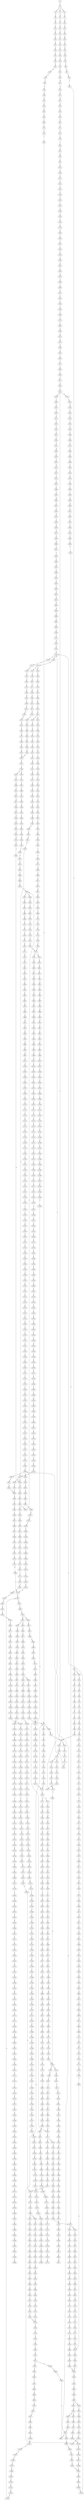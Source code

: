 strict digraph  {
	S0 -> S1 [ label = C ];
	S1 -> S2 [ label = T ];
	S1 -> S3 [ label = C ];
	S1 -> S4 [ label = G ];
	S2 -> S5 [ label = C ];
	S3 -> S6 [ label = T ];
	S4 -> S7 [ label = T ];
	S5 -> S8 [ label = G ];
	S6 -> S9 [ label = G ];
	S7 -> S10 [ label = G ];
	S8 -> S11 [ label = G ];
	S9 -> S12 [ label = C ];
	S10 -> S13 [ label = C ];
	S11 -> S14 [ label = T ];
	S12 -> S15 [ label = G ];
	S13 -> S16 [ label = C ];
	S14 -> S17 [ label = C ];
	S15 -> S18 [ label = G ];
	S16 -> S19 [ label = A ];
	S17 -> S20 [ label = T ];
	S18 -> S21 [ label = C ];
	S19 -> S22 [ label = C ];
	S20 -> S23 [ label = C ];
	S21 -> S24 [ label = C ];
	S22 -> S25 [ label = G ];
	S23 -> S26 [ label = G ];
	S24 -> S27 [ label = T ];
	S25 -> S28 [ label = A ];
	S26 -> S29 [ label = G ];
	S27 -> S30 [ label = G ];
	S28 -> S31 [ label = G ];
	S29 -> S32 [ label = T ];
	S30 -> S33 [ label = T ];
	S31 -> S34 [ label = T ];
	S32 -> S35 [ label = T ];
	S33 -> S36 [ label = G ];
	S34 -> S37 [ label = G ];
	S35 -> S38 [ label = C ];
	S36 -> S39 [ label = C ];
	S37 -> S40 [ label = T ];
	S38 -> S41 [ label = A ];
	S39 -> S42 [ label = T ];
	S40 -> S43 [ label = C ];
	S41 -> S44 [ label = A ];
	S42 -> S45 [ label = A ];
	S43 -> S46 [ label = T ];
	S44 -> S47 [ label = G ];
	S45 -> S48 [ label = C ];
	S46 -> S49 [ label = T ];
	S46 -> S50 [ label = C ];
	S47 -> S51 [ label = A ];
	S48 -> S52 [ label = C ];
	S49 -> S53 [ label = C ];
	S50 -> S54 [ label = C ];
	S51 -> S55 [ label = C ];
	S52 -> S56 [ label = T ];
	S53 -> S57 [ label = G ];
	S54 -> S58 [ label = G ];
	S55 -> S59 [ label = C ];
	S56 -> S60 [ label = G ];
	S57 -> S61 [ label = G ];
	S58 -> S62 [ label = T ];
	S59 -> S63 [ label = T ];
	S60 -> S64 [ label = T ];
	S61 -> S65 [ label = T ];
	S62 -> S66 [ label = T ];
	S63 -> S67 [ label = T ];
	S64 -> S68 [ label = C ];
	S65 -> S69 [ label = C ];
	S66 -> S70 [ label = C ];
	S67 -> S71 [ label = T ];
	S68 -> S72 [ label = C ];
	S69 -> S73 [ label = C ];
	S70 -> S74 [ label = C ];
	S71 -> S75 [ label = T ];
	S72 -> S76 [ label = T ];
	S73 -> S77 [ label = T ];
	S74 -> S78 [ label = T ];
	S75 -> S79 [ label = T ];
	S76 -> S80 [ label = T ];
	S77 -> S81 [ label = T ];
	S78 -> S82 [ label = T ];
	S79 -> S83 [ label = G ];
	S80 -> S84 [ label = G ];
	S81 -> S85 [ label = G ];
	S82 -> S86 [ label = A ];
	S83 -> S87 [ label = A ];
	S84 -> S88 [ label = A ];
	S84 -> S89 [ label = T ];
	S85 -> S90 [ label = A ];
	S86 -> S91 [ label = A ];
	S87 -> S92 [ label = A ];
	S88 -> S93 [ label = A ];
	S89 -> S94 [ label = A ];
	S90 -> S95 [ label = A ];
	S91 -> S96 [ label = A ];
	S92 -> S97 [ label = C ];
	S93 -> S98 [ label = C ];
	S94 -> S99 [ label = G ];
	S95 -> S98 [ label = C ];
	S96 -> S100 [ label = C ];
	S97 -> S101 [ label = A ];
	S98 -> S102 [ label = T ];
	S98 -> S103 [ label = A ];
	S99 -> S104 [ label = G ];
	S100 -> S105 [ label = A ];
	S101 -> S106 [ label = G ];
	S102 -> S107 [ label = T ];
	S103 -> S108 [ label = G ];
	S104 -> S109 [ label = A ];
	S105 -> S110 [ label = G ];
	S106 -> S111 [ label = T ];
	S107 -> S112 [ label = C ];
	S108 -> S113 [ label = G ];
	S109 -> S114 [ label = G ];
	S110 -> S115 [ label = G ];
	S111 -> S116 [ label = T ];
	S112 -> S117 [ label = A ];
	S113 -> S118 [ label = G ];
	S113 -> S119 [ label = T ];
	S114 -> S120 [ label = A ];
	S115 -> S121 [ label = T ];
	S116 -> S122 [ label = G ];
	S117 -> S123 [ label = A ];
	S118 -> S124 [ label = T ];
	S119 -> S125 [ label = C ];
	S120 -> S126 [ label = G ];
	S121 -> S127 [ label = C ];
	S122 -> S128 [ label = A ];
	S123 -> S129 [ label = C ];
	S124 -> S130 [ label = C ];
	S125 -> S131 [ label = C ];
	S126 -> S132 [ label = G ];
	S127 -> S133 [ label = T ];
	S128 -> S134 [ label = C ];
	S129 -> S135 [ label = C ];
	S129 -> S136 [ label = T ];
	S130 -> S137 [ label = C ];
	S131 -> S138 [ label = C ];
	S132 -> S139 [ label = T ];
	S133 -> S140 [ label = C ];
	S134 -> S141 [ label = T ];
	S135 -> S142 [ label = G ];
	S136 -> S143 [ label = G ];
	S137 -> S144 [ label = G ];
	S138 -> S145 [ label = T ];
	S139 -> S146 [ label = C ];
	S140 -> S147 [ label = T ];
	S141 -> S148 [ label = G ];
	S142 -> S149 [ label = G ];
	S143 -> S150 [ label = G ];
	S143 -> S151 [ label = C ];
	S144 -> S152 [ label = C ];
	S145 -> S153 [ label = T ];
	S146 -> S154 [ label = C ];
	S147 -> S155 [ label = C ];
	S148 -> S156 [ label = T ];
	S149 -> S157 [ label = C ];
	S150 -> S158 [ label = C ];
	S151 -> S159 [ label = C ];
	S152 -> S160 [ label = C ];
	S153 -> S161 [ label = C ];
	S154 -> S162 [ label = C ];
	S155 -> S163 [ label = C ];
	S156 -> S164 [ label = A ];
	S157 -> S165 [ label = C ];
	S158 -> S166 [ label = C ];
	S159 -> S167 [ label = C ];
	S160 -> S168 [ label = G ];
	S161 -> S169 [ label = T ];
	S161 -> S170 [ label = G ];
	S162 -> S171 [ label = A ];
	S162 -> S172 [ label = G ];
	S163 -> S173 [ label = G ];
	S164 -> S174 [ label = C ];
	S165 -> S175 [ label = C ];
	S166 -> S176 [ label = C ];
	S167 -> S177 [ label = T ];
	S168 -> S178 [ label = C ];
	S168 -> S179 [ label = G ];
	S169 -> S180 [ label = C ];
	S170 -> S181 [ label = C ];
	S171 -> S182 [ label = G ];
	S172 -> S183 [ label = G ];
	S173 -> S184 [ label = T ];
	S174 -> S185 [ label = A ];
	S175 -> S186 [ label = A ];
	S176 -> S187 [ label = A ];
	S177 -> S188 [ label = A ];
	S178 -> S189 [ label = A ];
	S179 -> S190 [ label = A ];
	S180 -> S191 [ label = G ];
	S181 -> S192 [ label = A ];
	S182 -> S193 [ label = A ];
	S183 -> S194 [ label = A ];
	S184 -> S195 [ label = A ];
	S185 -> S196 [ label = C ];
	S186 -> S197 [ label = G ];
	S187 -> S198 [ label = G ];
	S188 -> S199 [ label = G ];
	S189 -> S200 [ label = C ];
	S190 -> S201 [ label = A ];
	S191 -> S202 [ label = T ];
	S192 -> S203 [ label = C ];
	S193 -> S204 [ label = G ];
	S194 -> S205 [ label = G ];
	S195 -> S206 [ label = C ];
	S196 -> S207 [ label = T ];
	S197 -> S208 [ label = T ];
	S198 -> S209 [ label = G ];
	S199 -> S210 [ label = G ];
	S200 -> S211 [ label = G ];
	S201 -> S212 [ label = C ];
	S202 -> S213 [ label = A ];
	S203 -> S214 [ label = G ];
	S204 -> S215 [ label = C ];
	S205 -> S216 [ label = G ];
	S206 -> S217 [ label = A ];
	S207 -> S218 [ label = T ];
	S208 -> S219 [ label = T ];
	S209 -> S220 [ label = T ];
	S210 -> S221 [ label = T ];
	S211 -> S222 [ label = C ];
	S212 -> S223 [ label = T ];
	S213 -> S224 [ label = C ];
	S214 -> S225 [ label = T ];
	S215 -> S226 [ label = C ];
	S216 -> S227 [ label = C ];
	S217 -> S228 [ label = T ];
	S218 -> S229 [ label = G ];
	S219 -> S230 [ label = G ];
	S220 -> S231 [ label = G ];
	S221 -> S232 [ label = G ];
	S222 -> S233 [ label = G ];
	S223 -> S234 [ label = G ];
	S224 -> S235 [ label = G ];
	S225 -> S236 [ label = G ];
	S226 -> S237 [ label = A ];
	S227 -> S238 [ label = G ];
	S228 -> S239 [ label = G ];
	S229 -> S240 [ label = G ];
	S230 -> S241 [ label = T ];
	S231 -> S242 [ label = C ];
	S231 -> S243 [ label = G ];
	S232 -> S244 [ label = T ];
	S233 -> S245 [ label = C ];
	S234 -> S246 [ label = C ];
	S235 -> S247 [ label = G ];
	S236 -> S248 [ label = G ];
	S237 -> S249 [ label = C ];
	S238 -> S250 [ label = T ];
	S239 -> S251 [ label = G ];
	S240 -> S252 [ label = A ];
	S241 -> S253 [ label = G ];
	S242 -> S254 [ label = G ];
	S243 -> S255 [ label = G ];
	S244 -> S256 [ label = G ];
	S245 -> S257 [ label = A ];
	S246 -> S258 [ label = A ];
	S247 -> S259 [ label = C ];
	S248 -> S260 [ label = C ];
	S249 -> S261 [ label = G ];
	S250 -> S262 [ label = G ];
	S251 -> S263 [ label = C ];
	S252 -> S264 [ label = G ];
	S253 -> S265 [ label = C ];
	S254 -> S266 [ label = C ];
	S255 -> S267 [ label = C ];
	S256 -> S268 [ label = C ];
	S257 -> S269 [ label = G ];
	S258 -> S270 [ label = A ];
	S259 -> S271 [ label = T ];
	S260 -> S272 [ label = G ];
	S261 -> S273 [ label = G ];
	S262 -> S274 [ label = G ];
	S263 -> S275 [ label = G ];
	S264 -> S276 [ label = A ];
	S265 -> S277 [ label = G ];
	S266 -> S278 [ label = G ];
	S267 -> S279 [ label = T ];
	S268 -> S280 [ label = G ];
	S269 -> S281 [ label = C ];
	S270 -> S282 [ label = C ];
	S271 -> S283 [ label = A ];
	S272 -> S284 [ label = T ];
	S273 -> S285 [ label = T ];
	S274 -> S286 [ label = T ];
	S275 -> S287 [ label = C ];
	S276 -> S288 [ label = C ];
	S277 -> S289 [ label = T ];
	S278 -> S290 [ label = T ];
	S279 -> S291 [ label = T ];
	S280 -> S292 [ label = T ];
	S281 -> S293 [ label = C ];
	S282 -> S294 [ label = C ];
	S283 -> S295 [ label = C ];
	S284 -> S296 [ label = C ];
	S285 -> S297 [ label = T ];
	S286 -> S298 [ label = A ];
	S287 -> S299 [ label = C ];
	S288 -> S300 [ label = C ];
	S289 -> S301 [ label = C ];
	S290 -> S302 [ label = C ];
	S291 -> S303 [ label = C ];
	S292 -> S304 [ label = C ];
	S293 -> S305 [ label = G ];
	S294 -> S306 [ label = A ];
	S295 -> S307 [ label = T ];
	S296 -> S308 [ label = C ];
	S297 -> S309 [ label = A ];
	S298 -> S310 [ label = T ];
	S299 -> S311 [ label = C ];
	S300 -> S312 [ label = C ];
	S301 -> S313 [ label = G ];
	S302 -> S314 [ label = G ];
	S303 -> S315 [ label = G ];
	S304 -> S316 [ label = G ];
	S305 -> S317 [ label = G ];
	S306 -> S318 [ label = G ];
	S307 -> S319 [ label = G ];
	S308 -> S320 [ label = C ];
	S309 -> S321 [ label = C ];
	S310 -> S322 [ label = G ];
	S311 -> S323 [ label = C ];
	S312 -> S324 [ label = C ];
	S313 -> S325 [ label = A ];
	S314 -> S326 [ label = T ];
	S315 -> S327 [ label = A ];
	S316 -> S325 [ label = A ];
	S317 -> S328 [ label = C ];
	S317 -> S329 [ label = T ];
	S318 -> S330 [ label = A ];
	S319 -> S331 [ label = G ];
	S320 -> S332 [ label = C ];
	S321 -> S333 [ label = T ];
	S322 -> S334 [ label = A ];
	S323 -> S335 [ label = C ];
	S324 -> S336 [ label = C ];
	S325 -> S337 [ label = A ];
	S326 -> S338 [ label = G ];
	S327 -> S339 [ label = A ];
	S328 -> S340 [ label = A ];
	S329 -> S341 [ label = G ];
	S330 -> S342 [ label = A ];
	S331 -> S343 [ label = T ];
	S332 -> S344 [ label = A ];
	S333 -> S345 [ label = G ];
	S334 -> S346 [ label = G ];
	S335 -> S347 [ label = A ];
	S336 -> S348 [ label = C ];
	S337 -> S349 [ label = C ];
	S338 -> S350 [ label = C ];
	S339 -> S351 [ label = C ];
	S340 -> S352 [ label = C ];
	S341 -> S353 [ label = G ];
	S342 -> S354 [ label = C ];
	S343 -> S355 [ label = G ];
	S344 -> S356 [ label = C ];
	S345 -> S357 [ label = C ];
	S346 -> S358 [ label = C ];
	S347 -> S359 [ label = C ];
	S348 -> S360 [ label = T ];
	S349 -> S361 [ label = C ];
	S349 -> S362 [ label = A ];
	S350 -> S363 [ label = A ];
	S351 -> S364 [ label = A ];
	S352 -> S365 [ label = T ];
	S353 -> S366 [ label = A ];
	S354 -> S367 [ label = A ];
	S355 -> S368 [ label = C ];
	S356 -> S369 [ label = T ];
	S357 -> S370 [ label = A ];
	S358 -> S371 [ label = G ];
	S359 -> S372 [ label = T ];
	S360 -> S373 [ label = T ];
	S361 -> S374 [ label = T ];
	S362 -> S375 [ label = C ];
	S363 -> S376 [ label = T ];
	S364 -> S377 [ label = C ];
	S365 -> S378 [ label = T ];
	S366 -> S379 [ label = A ];
	S367 -> S380 [ label = G ];
	S368 -> S381 [ label = T ];
	S369 -> S382 [ label = T ];
	S370 -> S383 [ label = G ];
	S371 -> S384 [ label = G ];
	S372 -> S385 [ label = T ];
	S373 -> S386 [ label = C ];
	S374 -> S387 [ label = T ];
	S375 -> S388 [ label = C ];
	S376 -> S389 [ label = C ];
	S377 -> S390 [ label = G ];
	S378 -> S391 [ label = C ];
	S379 -> S392 [ label = G ];
	S380 -> S393 [ label = C ];
	S381 -> S394 [ label = A ];
	S382 -> S395 [ label = G ];
	S383 -> S396 [ label = A ];
	S384 -> S397 [ label = T ];
	S385 -> S398 [ label = T ];
	S386 -> S399 [ label = A ];
	S387 -> S400 [ label = C ];
	S388 -> S401 [ label = C ];
	S389 -> S402 [ label = C ];
	S390 -> S403 [ label = C ];
	S391 -> S404 [ label = A ];
	S392 -> S405 [ label = A ];
	S393 -> S406 [ label = C ];
	S394 -> S407 [ label = C ];
	S395 -> S408 [ label = A ];
	S396 -> S409 [ label = C ];
	S397 -> S410 [ label = C ];
	S398 -> S411 [ label = A ];
	S399 -> S412 [ label = G ];
	S400 -> S413 [ label = G ];
	S401 -> S414 [ label = G ];
	S402 -> S415 [ label = G ];
	S403 -> S416 [ label = G ];
	S404 -> S417 [ label = G ];
	S405 -> S418 [ label = A ];
	S406 -> S419 [ label = G ];
	S407 -> S420 [ label = T ];
	S408 -> S421 [ label = G ];
	S409 -> S422 [ label = G ];
	S410 -> S423 [ label = G ];
	S411 -> S424 [ label = G ];
	S412 -> S425 [ label = A ];
	S413 -> S426 [ label = T ];
	S414 -> S427 [ label = T ];
	S415 -> S428 [ label = C ];
	S416 -> S429 [ label = C ];
	S417 -> S430 [ label = C ];
	S418 -> S431 [ label = C ];
	S419 -> S432 [ label = T ];
	S420 -> S433 [ label = G ];
	S421 -> S434 [ label = C ];
	S422 -> S435 [ label = G ];
	S423 -> S436 [ label = C ];
	S424 -> S437 [ label = C ];
	S425 -> S438 [ label = G ];
	S426 -> S439 [ label = A ];
	S427 -> S440 [ label = A ];
	S428 -> S441 [ label = A ];
	S429 -> S442 [ label = A ];
	S430 -> S443 [ label = C ];
	S431 -> S444 [ label = G ];
	S432 -> S445 [ label = C ];
	S433 -> S446 [ label = T ];
	S434 -> S447 [ label = C ];
	S435 -> S448 [ label = A ];
	S436 -> S449 [ label = A ];
	S437 -> S450 [ label = C ];
	S438 -> S451 [ label = G ];
	S439 -> S452 [ label = C ];
	S440 -> S453 [ label = C ];
	S441 -> S454 [ label = C ];
	S442 -> S455 [ label = C ];
	S443 -> S456 [ label = G ];
	S444 -> S457 [ label = G ];
	S445 -> S458 [ label = C ];
	S446 -> S459 [ label = A ];
	S447 -> S460 [ label = G ];
	S448 -> S461 [ label = C ];
	S449 -> S462 [ label = C ];
	S450 -> S463 [ label = G ];
	S451 -> S464 [ label = T ];
	S452 -> S465 [ label = T ];
	S453 -> S466 [ label = G ];
	S454 -> S467 [ label = G ];
	S455 -> S468 [ label = G ];
	S456 -> S469 [ label = C ];
	S457 -> S470 [ label = C ];
	S458 -> S471 [ label = T ];
	S459 -> S472 [ label = A ];
	S460 -> S473 [ label = C ];
	S461 -> S474 [ label = A ];
	S462 -> S475 [ label = G ];
	S463 -> S476 [ label = T ];
	S464 -> S477 [ label = C ];
	S465 -> S478 [ label = T ];
	S466 -> S479 [ label = T ];
	S467 -> S480 [ label = T ];
	S468 -> S481 [ label = T ];
	S469 -> S482 [ label = C ];
	S470 -> S483 [ label = A ];
	S471 -> S484 [ label = C ];
	S472 -> S485 [ label = C ];
	S473 -> S486 [ label = C ];
	S474 -> S487 [ label = C ];
	S475 -> S488 [ label = C ];
	S476 -> S489 [ label = C ];
	S477 -> S490 [ label = C ];
	S478 -> S491 [ label = C ];
	S479 -> S492 [ label = C ];
	S480 -> S493 [ label = C ];
	S481 -> S494 [ label = C ];
	S482 -> S495 [ label = C ];
	S483 -> S496 [ label = C ];
	S484 -> S497 [ label = T ];
	S485 -> S498 [ label = A ];
	S486 -> S499 [ label = C ];
	S487 -> S500 [ label = A ];
	S488 -> S501 [ label = G ];
	S489 -> S502 [ label = C ];
	S490 -> S503 [ label = C ];
	S491 -> S504 [ label = A ];
	S492 -> S505 [ label = C ];
	S493 -> S506 [ label = G ];
	S494 -> S507 [ label = C ];
	S495 -> S508 [ label = C ];
	S496 -> S509 [ label = C ];
	S496 -> S510 [ label = T ];
	S497 -> S511 [ label = G ];
	S498 -> S512 [ label = C ];
	S499 -> S513 [ label = C ];
	S500 -> S514 [ label = C ];
	S501 -> S515 [ label = C ];
	S502 -> S516 [ label = C ];
	S503 -> S517 [ label = T ];
	S504 -> S518 [ label = A ];
	S505 -> S519 [ label = A ];
	S506 -> S520 [ label = A ];
	S507 -> S521 [ label = A ];
	S508 -> S522 [ label = T ];
	S509 -> S523 [ label = G ];
	S510 -> S524 [ label = G ];
	S511 -> S525 [ label = T ];
	S512 -> S526 [ label = A ];
	S513 -> S522 [ label = T ];
	S514 -> S527 [ label = C ];
	S515 -> S528 [ label = G ];
	S516 -> S529 [ label = A ];
	S517 -> S530 [ label = T ];
	S518 -> S531 [ label = G ];
	S519 -> S532 [ label = G ];
	S520 -> S533 [ label = G ];
	S521 -> S534 [ label = G ];
	S522 -> S535 [ label = T ];
	S522 -> S536 [ label = C ];
	S523 -> S537 [ label = G ];
	S524 -> S538 [ label = G ];
	S525 -> S539 [ label = C ];
	S526 -> S540 [ label = C ];
	S527 -> S541 [ label = T ];
	S528 -> S542 [ label = G ];
	S529 -> S543 [ label = C ];
	S530 -> S161 [ label = C ];
	S531 -> S544 [ label = C ];
	S532 -> S545 [ label = C ];
	S533 -> S546 [ label = C ];
	S534 -> S547 [ label = C ];
	S535 -> S548 [ label = C ];
	S536 -> S549 [ label = C ];
	S537 -> S550 [ label = G ];
	S538 -> S551 [ label = G ];
	S539 -> S552 [ label = G ];
	S540 -> S553 [ label = G ];
	S541 -> S554 [ label = C ];
	S542 -> S555 [ label = C ];
	S543 -> S556 [ label = C ];
	S544 -> S557 [ label = G ];
	S545 -> S558 [ label = G ];
	S546 -> S559 [ label = G ];
	S547 -> S560 [ label = T ];
	S547 -> S558 [ label = G ];
	S548 -> S561 [ label = A ];
	S549 -> S562 [ label = A ];
	S550 -> S563 [ label = A ];
	S551 -> S564 [ label = A ];
	S552 -> S565 [ label = T ];
	S553 -> S566 [ label = C ];
	S554 -> S567 [ label = T ];
	S555 -> S568 [ label = T ];
	S556 -> S569 [ label = A ];
	S557 -> S570 [ label = A ];
	S558 -> S571 [ label = A ];
	S559 -> S572 [ label = A ];
	S560 -> S573 [ label = T ];
	S561 -> S574 [ label = C ];
	S562 -> S575 [ label = C ];
	S563 -> S576 [ label = A ];
	S564 -> S577 [ label = A ];
	S565 -> S578 [ label = G ];
	S566 -> S579 [ label = T ];
	S567 -> S580 [ label = A ];
	S568 -> S581 [ label = G ];
	S569 -> S582 [ label = C ];
	S570 -> S583 [ label = G ];
	S571 -> S584 [ label = G ];
	S572 -> S585 [ label = G ];
	S573 -> S586 [ label = C ];
	S574 -> S587 [ label = G ];
	S575 -> S588 [ label = C ];
	S576 -> S589 [ label = T ];
	S577 -> S590 [ label = C ];
	S578 -> S591 [ label = G ];
	S579 -> S592 [ label = C ];
	S580 -> S593 [ label = G ];
	S581 -> S594 [ label = G ];
	S582 -> S595 [ label = C ];
	S583 -> S596 [ label = T ];
	S584 -> S597 [ label = T ];
	S585 -> S598 [ label = T ];
	S586 -> S599 [ label = A ];
	S587 -> S600 [ label = C ];
	S588 -> S601 [ label = C ];
	S589 -> S602 [ label = T ];
	S590 -> S603 [ label = T ];
	S591 -> S604 [ label = T ];
	S592 -> S605 [ label = C ];
	S593 -> S606 [ label = A ];
	S594 -> S607 [ label = A ];
	S595 -> S608 [ label = G ];
	S596 -> S609 [ label = C ];
	S597 -> S610 [ label = C ];
	S598 -> S611 [ label = C ];
	S599 -> S612 [ label = C ];
	S600 -> S613 [ label = T ];
	S601 -> S614 [ label = G ];
	S602 -> S615 [ label = G ];
	S603 -> S616 [ label = G ];
	S604 -> S617 [ label = A ];
	S605 -> S618 [ label = T ];
	S606 -> S619 [ label = A ];
	S607 -> S620 [ label = A ];
	S608 -> S621 [ label = A ];
	S609 -> S622 [ label = C ];
	S610 -> S623 [ label = C ];
	S610 -> S624 [ label = T ];
	S611 -> S625 [ label = G ];
	S612 -> S626 [ label = G ];
	S613 -> S627 [ label = C ];
	S614 -> S628 [ label = C ];
	S615 -> S629 [ label = A ];
	S616 -> S630 [ label = G ];
	S618 -> S631 [ label = A ];
	S619 -> S632 [ label = C ];
	S620 -> S633 [ label = T ];
	S621 -> S634 [ label = T ];
	S622 -> S635 [ label = C ];
	S623 -> S635 [ label = C ];
	S624 -> S636 [ label = C ];
	S625 -> S637 [ label = A ];
	S626 -> S638 [ label = C ];
	S627 -> S639 [ label = C ];
	S628 -> S640 [ label = C ];
	S629 -> S641 [ label = A ];
	S630 -> S642 [ label = A ];
	S631 -> S643 [ label = G ];
	S632 -> S644 [ label = G ];
	S633 -> S645 [ label = G ];
	S634 -> S646 [ label = C ];
	S635 -> S647 [ label = T ];
	S635 -> S648 [ label = G ];
	S636 -> S649 [ label = G ];
	S637 -> S650 [ label = A ];
	S638 -> S651 [ label = C ];
	S639 -> S652 [ label = G ];
	S640 -> S653 [ label = G ];
	S641 -> S654 [ label = C ];
	S642 -> S655 [ label = C ];
	S643 -> S656 [ label = A ];
	S644 -> S657 [ label = A ];
	S645 -> S658 [ label = G ];
	S646 -> S659 [ label = G ];
	S647 -> S660 [ label = C ];
	S648 -> S661 [ label = C ];
	S649 -> S662 [ label = T ];
	S650 -> S663 [ label = C ];
	S651 -> S664 [ label = C ];
	S652 -> S665 [ label = G ];
	S653 -> S666 [ label = G ];
	S654 -> S667 [ label = C ];
	S655 -> S668 [ label = C ];
	S656 -> S669 [ label = A ];
	S657 -> S670 [ label = G ];
	S658 -> S671 [ label = G ];
	S659 -> S672 [ label = G ];
	S660 -> S673 [ label = C ];
	S661 -> S674 [ label = C ];
	S662 -> S675 [ label = C ];
	S663 -> S676 [ label = C ];
	S664 -> S677 [ label = T ];
	S665 -> S678 [ label = T ];
	S666 -> S679 [ label = T ];
	S667 -> S680 [ label = C ];
	S668 -> S681 [ label = C ];
	S669 -> S682 [ label = C ];
	S670 -> S683 [ label = G ];
	S671 -> S684 [ label = G ];
	S672 -> S685 [ label = T ];
	S673 -> S686 [ label = G ];
	S674 -> S687 [ label = T ];
	S675 -> S688 [ label = T ];
	S676 -> S689 [ label = T ];
	S677 -> S690 [ label = T ];
	S678 -> S691 [ label = T ];
	S679 -> S692 [ label = C ];
	S680 -> S693 [ label = G ];
	S681 -> S694 [ label = G ];
	S682 -> S695 [ label = T ];
	S683 -> S696 [ label = T ];
	S684 -> S697 [ label = T ];
	S685 -> S698 [ label = T ];
	S686 -> S699 [ label = G ];
	S687 -> S700 [ label = G ];
	S688 -> S701 [ label = G ];
	S689 -> S702 [ label = G ];
	S690 -> S703 [ label = C ];
	S691 -> S704 [ label = G ];
	S692 -> S705 [ label = C ];
	S693 -> S706 [ label = T ];
	S694 -> S707 [ label = T ];
	S695 -> S708 [ label = T ];
	S696 -> S709 [ label = G ];
	S697 -> S710 [ label = C ];
	S698 -> S711 [ label = C ];
	S699 -> S712 [ label = T ];
	S700 -> S713 [ label = T ];
	S701 -> S714 [ label = T ];
	S702 -> S715 [ label = T ];
	S703 -> S716 [ label = A ];
	S704 -> S717 [ label = C ];
	S705 -> S718 [ label = C ];
	S706 -> S719 [ label = C ];
	S707 -> S720 [ label = C ];
	S708 -> S721 [ label = C ];
	S709 -> S722 [ label = T ];
	S710 -> S723 [ label = C ];
	S711 -> S724 [ label = C ];
	S712 -> S725 [ label = C ];
	S713 -> S726 [ label = C ];
	S714 -> S727 [ label = T ];
	S715 -> S728 [ label = C ];
	S716 -> S729 [ label = T ];
	S717 -> S730 [ label = A ];
	S718 -> S731 [ label = A ];
	S719 -> S732 [ label = T ];
	S720 -> S733 [ label = T ];
	S721 -> S734 [ label = A ];
	S722 -> S735 [ label = C ];
	S723 -> S736 [ label = G ];
	S724 -> S737 [ label = A ];
	S725 -> S738 [ label = T ];
	S726 -> S739 [ label = G ];
	S727 -> S740 [ label = C ];
	S728 -> S741 [ label = G ];
	S729 -> S742 [ label = C ];
	S730 -> S743 [ label = C ];
	S731 -> S744 [ label = G ];
	S732 -> S745 [ label = C ];
	S733 -> S746 [ label = C ];
	S734 -> S747 [ label = A ];
	S735 -> S748 [ label = C ];
	S736 -> S749 [ label = C ];
	S737 -> S750 [ label = G ];
	S738 -> S751 [ label = G ];
	S739 -> S752 [ label = C ];
	S740 -> S753 [ label = C ];
	S741 -> S754 [ label = C ];
	S742 -> S755 [ label = C ];
	S743 -> S756 [ label = T ];
	S744 -> S757 [ label = T ];
	S745 -> S758 [ label = G ];
	S746 -> S758 [ label = G ];
	S747 -> S129 [ label = C ];
	S748 -> S759 [ label = C ];
	S749 -> S760 [ label = C ];
	S750 -> S761 [ label = T ];
	S751 -> S762 [ label = G ];
	S752 -> S763 [ label = G ];
	S753 -> S764 [ label = G ];
	S754 -> S765 [ label = G ];
	S755 -> S766 [ label = A ];
	S756 -> S767 [ label = G ];
	S757 -> S768 [ label = G ];
	S758 -> S769 [ label = G ];
	S759 -> S770 [ label = T ];
	S760 -> S168 [ label = G ];
	S761 -> S771 [ label = G ];
	S762 -> S772 [ label = A ];
	S763 -> S773 [ label = C ];
	S764 -> S774 [ label = T ];
	S765 -> S773 [ label = C ];
	S766 -> S775 [ label = G ];
	S767 -> S776 [ label = G ];
	S768 -> S777 [ label = G ];
	S769 -> S778 [ label = C ];
	S770 -> S779 [ label = G ];
	S771 -> S780 [ label = G ];
	S772 -> S781 [ label = G ];
	S773 -> S782 [ label = G ];
	S773 -> S783 [ label = A ];
	S774 -> S784 [ label = G ];
	S775 -> S785 [ label = A ];
	S776 -> S786 [ label = T ];
	S777 -> S787 [ label = T ];
	S778 -> S788 [ label = A ];
	S779 -> S789 [ label = T ];
	S780 -> S790 [ label = T ];
	S781 -> S791 [ label = G ];
	S782 -> S792 [ label = A ];
	S783 -> S793 [ label = A ];
	S784 -> S794 [ label = G ];
	S785 -> S795 [ label = A ];
	S786 -> S796 [ label = C ];
	S787 -> S797 [ label = C ];
	S788 -> S798 [ label = C ];
	S789 -> S799 [ label = C ];
	S790 -> S800 [ label = C ];
	S791 -> S801 [ label = G ];
	S792 -> S802 [ label = G ];
	S793 -> S803 [ label = C ];
	S794 -> S804 [ label = C ];
	S795 -> S805 [ label = C ];
	S796 -> S806 [ label = G ];
	S797 -> S807 [ label = G ];
	S798 -> S808 [ label = C ];
	S799 -> S809 [ label = C ];
	S800 -> S807 [ label = G ];
	S801 -> S810 [ label = T ];
	S802 -> S811 [ label = C ];
	S803 -> S812 [ label = C ];
	S804 -> S813 [ label = C ];
	S805 -> S814 [ label = C ];
	S806 -> S815 [ label = T ];
	S807 -> S816 [ label = T ];
	S808 -> S817 [ label = G ];
	S809 -> S818 [ label = T ];
	S810 -> S819 [ label = G ];
	S811 -> S820 [ label = A ];
	S812 -> S821 [ label = C ];
	S813 -> S822 [ label = C ];
	S814 -> S823 [ label = A ];
	S814 -> S824 [ label = G ];
	S815 -> S825 [ label = C ];
	S816 -> S826 [ label = C ];
	S817 -> S827 [ label = A ];
	S818 -> S828 [ label = A ];
	S819 -> S829 [ label = T ];
	S820 -> S830 [ label = G ];
	S821 -> S831 [ label = G ];
	S822 -> S832 [ label = G ];
	S823 -> S833 [ label = G ];
	S823 -> S834 [ label = C ];
	S824 -> S835 [ label = G ];
	S825 -> S836 [ label = C ];
	S826 -> S837 [ label = C ];
	S827 -> S838 [ label = G ];
	S827 -> S839 [ label = A ];
	S828 -> S840 [ label = C ];
	S829 -> S841 [ label = T ];
	S830 -> S842 [ label = T ];
	S831 -> S843 [ label = T ];
	S832 -> S844 [ label = T ];
	S833 -> S845 [ label = A ];
	S834 -> S846 [ label = C ];
	S835 -> S847 [ label = A ];
	S836 -> S848 [ label = G ];
	S837 -> S848 [ label = G ];
	S838 -> S849 [ label = T ];
	S839 -> S850 [ label = T ];
	S840 -> S851 [ label = T ];
	S841 -> S852 [ label = C ];
	S842 -> S853 [ label = G ];
	S843 -> S854 [ label = A ];
	S844 -> S855 [ label = C ];
	S845 -> S856 [ label = C ];
	S846 -> S857 [ label = A ];
	S847 -> S858 [ label = C ];
	S848 -> S859 [ label = T ];
	S849 -> S860 [ label = C ];
	S850 -> S861 [ label = G ];
	S851 -> S862 [ label = A ];
	S852 -> S863 [ label = C ];
	S853 -> S864 [ label = C ];
	S854 -> S865 [ label = C ];
	S855 -> S866 [ label = C ];
	S856 -> S867 [ label = T ];
	S857 -> S868 [ label = C ];
	S858 -> S869 [ label = G ];
	S859 -> S870 [ label = C ];
	S860 -> S871 [ label = C ];
	S861 -> S872 [ label = T ];
	S862 -> S873 [ label = C ];
	S863 -> S874 [ label = A ];
	S864 -> S875 [ label = A ];
	S865 -> S876 [ label = A ];
	S866 -> S877 [ label = A ];
	S867 -> S878 [ label = C ];
	S868 -> S879 [ label = C ];
	S869 -> S880 [ label = C ];
	S870 -> S881 [ label = A ];
	S871 -> S882 [ label = A ];
	S871 -> S883 [ label = T ];
	S872 -> S884 [ label = A ];
	S873 -> S885 [ label = C ];
	S874 -> S886 [ label = G ];
	S875 -> S887 [ label = A ];
	S876 -> S888 [ label = G ];
	S877 -> S889 [ label = G ];
	S878 -> S890 [ label = C ];
	S879 -> S891 [ label = C ];
	S880 -> S892 [ label = C ];
	S881 -> S893 [ label = C ];
	S882 -> S894 [ label = G ];
	S883 -> S895 [ label = C ];
	S884 -> S896 [ label = G ];
	S885 -> S897 [ label = A ];
	S886 -> S898 [ label = C ];
	S887 -> S899 [ label = C ];
	S888 -> S900 [ label = C ];
	S889 -> S901 [ label = T ];
	S890 -> S902 [ label = C ];
	S891 -> S903 [ label = C ];
	S892 -> S904 [ label = C ];
	S893 -> S905 [ label = C ];
	S894 -> S906 [ label = T ];
	S894 -> S907 [ label = C ];
	S895 -> S908 [ label = G ];
	S896 -> S909 [ label = T ];
	S897 -> S910 [ label = G ];
	S898 -> S911 [ label = A ];
	S899 -> S912 [ label = A ];
	S900 -> S913 [ label = A ];
	S901 -> S914 [ label = A ];
	S902 -> S915 [ label = A ];
	S903 -> S916 [ label = T ];
	S904 -> S917 [ label = A ];
	S905 -> S918 [ label = C ];
	S905 -> S919 [ label = G ];
	S906 -> S920 [ label = A ];
	S907 -> S921 [ label = T ];
	S908 -> S922 [ label = A ];
	S909 -> S923 [ label = T ];
	S910 -> S924 [ label = G ];
	S911 -> S925 [ label = G ];
	S912 -> S926 [ label = G ];
	S913 -> S927 [ label = G ];
	S914 -> S928 [ label = G ];
	S915 -> S929 [ label = T ];
	S916 -> S930 [ label = T ];
	S917 -> S931 [ label = T ];
	S918 -> S932 [ label = T ];
	S919 -> S933 [ label = A ];
	S920 -> S934 [ label = G ];
	S921 -> S935 [ label = T ];
	S922 -> S936 [ label = A ];
	S923 -> S937 [ label = T ];
	S924 -> S938 [ label = A ];
	S925 -> S939 [ label = A ];
	S926 -> S940 [ label = C ];
	S927 -> S941 [ label = G ];
	S928 -> S942 [ label = C ];
	S929 -> S943 [ label = C ];
	S930 -> S944 [ label = C ];
	S931 -> S945 [ label = C ];
	S932 -> S946 [ label = G ];
	S933 -> S947 [ label = A ];
	S933 -> S948 [ label = G ];
	S934 -> S949 [ label = G ];
	S935 -> S586 [ label = C ];
	S936 -> S950 [ label = C ];
	S937 -> S951 [ label = C ];
	S938 -> S952 [ label = G ];
	S939 -> S953 [ label = T ];
	S940 -> S954 [ label = T ];
	S941 -> S955 [ label = T ];
	S942 -> S956 [ label = T ];
	S943 -> S957 [ label = T ];
	S944 -> S958 [ label = C ];
	S944 -> S959 [ label = G ];
	S945 -> S960 [ label = G ];
	S946 -> S961 [ label = T ];
	S947 -> S962 [ label = T ];
	S948 -> S963 [ label = T ];
	S949 -> S964 [ label = G ];
	S950 -> S965 [ label = T ];
	S951 -> S966 [ label = A ];
	S952 -> S967 [ label = A ];
	S953 -> S968 [ label = A ];
	S954 -> S969 [ label = A ];
	S955 -> S970 [ label = G ];
	S956 -> S971 [ label = C ];
	S957 -> S972 [ label = G ];
	S958 -> S973 [ label = T ];
	S959 -> S974 [ label = A ];
	S960 -> S975 [ label = T ];
	S961 -> S976 [ label = C ];
	S962 -> S977 [ label = C ];
	S963 -> S978 [ label = C ];
	S964 -> S979 [ label = T ];
	S965 -> S980 [ label = T ];
	S966 -> S981 [ label = C ];
	S967 -> S982 [ label = G ];
	S968 -> S983 [ label = A ];
	S969 -> S984 [ label = C ];
	S970 -> S985 [ label = C ];
	S971 -> S986 [ label = C ];
	S972 -> S987 [ label = C ];
	S973 -> S988 [ label = G ];
	S974 -> S989 [ label = T ];
	S975 -> S990 [ label = C ];
	S976 -> S991 [ label = C ];
	S977 -> S992 [ label = C ];
	S978 -> S871 [ label = C ];
	S979 -> S993 [ label = C ];
	S980 -> S994 [ label = C ];
	S981 -> S995 [ label = T ];
	S982 -> S996 [ label = T ];
	S983 -> S997 [ label = A ];
	S984 -> S998 [ label = G ];
	S985 -> S999 [ label = A ];
	S986 -> S1000 [ label = A ];
	S987 -> S1001 [ label = C ];
	S988 -> S1002 [ label = T ];
	S989 -> S1003 [ label = C ];
	S990 -> S1004 [ label = C ];
	S991 -> S1005 [ label = T ];
	S992 -> S1006 [ label = T ];
	S993 -> S1007 [ label = A ];
	S994 -> S1008 [ label = A ];
	S995 -> S1009 [ label = C ];
	S996 -> S1010 [ label = C ];
	S997 -> S1011 [ label = A ];
	S998 -> S1012 [ label = A ];
	S999 -> S1013 [ label = C ];
	S1000 -> S1014 [ label = C ];
	S1001 -> S1015 [ label = A ];
	S1002 -> S1016 [ label = C ];
	S1003 -> S1017 [ label = G ];
	S1004 -> S1018 [ label = T ];
	S1005 -> S1019 [ label = T ];
	S1006 -> S1020 [ label = C ];
	S1007 -> S1021 [ label = C ];
	S1008 -> S1022 [ label = A ];
	S1009 -> S1023 [ label = C ];
	S1010 -> S1024 [ label = A ];
	S1011 -> S1025 [ label = A ];
	S1012 -> S1026 [ label = G ];
	S1013 -> S1027 [ label = G ];
	S1014 -> S1028 [ label = C ];
	S1015 -> S1029 [ label = G ];
	S1016 -> S1030 [ label = C ];
	S1017 -> S1031 [ label = T ];
	S1018 -> S1032 [ label = C ];
	S1019 -> S84 [ label = G ];
	S1020 -> S1033 [ label = G ];
	S1021 -> S1034 [ label = T ];
	S1022 -> S129 [ label = C ];
	S1023 -> S1035 [ label = T ];
	S1024 -> S1036 [ label = G ];
	S1025 -> S1037 [ label = C ];
	S1026 -> S1038 [ label = A ];
	S1027 -> S1039 [ label = C ];
	S1028 -> S1040 [ label = G ];
	S1029 -> S1041 [ label = T ];
	S1030 -> S1042 [ label = T ];
	S1031 -> S1043 [ label = T ];
	S1032 -> S1044 [ label = T ];
	S1033 -> S1045 [ label = A ];
	S1034 -> S1046 [ label = C ];
	S1035 -> S1047 [ label = T ];
	S1036 -> S1048 [ label = G ];
	S1037 -> S1049 [ label = T ];
	S1038 -> S1050 [ label = A ];
	S1039 -> S1051 [ label = G ];
	S1040 -> S1052 [ label = G ];
	S1041 -> S1053 [ label = C ];
	S1042 -> S1054 [ label = T ];
	S1043 -> S1055 [ label = T ];
	S1044 -> S1056 [ label = T ];
	S1045 -> S1057 [ label = A ];
	S1046 -> S1058 [ label = G ];
	S1047 -> S1059 [ label = T ];
	S1048 -> S1060 [ label = A ];
	S1049 -> S1061 [ label = T ];
	S1050 -> S1062 [ label = C ];
	S1051 -> S1063 [ label = G ];
	S1052 -> S1064 [ label = A ];
	S1053 -> S1065 [ label = G ];
	S1054 -> S84 [ label = G ];
	S1055 -> S1066 [ label = G ];
	S1056 -> S1067 [ label = C ];
	S1057 -> S1068 [ label = C ];
	S1058 -> S1069 [ label = C ];
	S1059 -> S1070 [ label = C ];
	S1060 -> S1071 [ label = C ];
	S1061 -> S1072 [ label = T ];
	S1062 -> S1073 [ label = T ];
	S1063 -> S1074 [ label = T ];
	S1064 -> S1075 [ label = C ];
	S1065 -> S1076 [ label = T ];
	S1066 -> S1077 [ label = T ];
	S1067 -> S1078 [ label = T ];
	S1068 -> S965 [ label = T ];
	S1069 -> S1079 [ label = T ];
	S1070 -> S1080 [ label = A ];
	S1071 -> S1081 [ label = C ];
	S1072 -> S1082 [ label = G ];
	S1073 -> S1083 [ label = G ];
	S1074 -> S1084 [ label = G ];
	S1075 -> S1085 [ label = G ];
	S1076 -> S1086 [ label = A ];
	S1077 -> S1087 [ label = A ];
	S1078 -> S1088 [ label = C ];
	S1079 -> S1089 [ label = T ];
	S1080 -> S1090 [ label = T ];
	S1081 -> S1091 [ label = A ];
	S1082 -> S1092 [ label = C ];
	S1083 -> S1093 [ label = G ];
	S1084 -> S1094 [ label = C ];
	S1085 -> S1095 [ label = T ];
	S1086 -> S1096 [ label = A ];
	S1087 -> S1097 [ label = G ];
	S1088 -> S1098 [ label = G ];
	S1089 -> S1099 [ label = C ];
	S1090 -> S1100 [ label = C ];
	S1091 -> S1101 [ label = G ];
	S1092 -> S1102 [ label = C ];
	S1093 -> S1103 [ label = C ];
	S1094 -> S1104 [ label = C ];
	S1095 -> S1105 [ label = C ];
	S1096 -> S1106 [ label = G ];
	S1097 -> S1107 [ label = G ];
	S1098 -> S1108 [ label = G ];
	S1099 -> S1109 [ label = A ];
	S1100 -> S1110 [ label = C ];
	S1101 -> S1111 [ label = T ];
	S1102 -> S1112 [ label = G ];
	S1103 -> S1113 [ label = G ];
	S1104 -> S1114 [ label = G ];
	S1105 -> S1115 [ label = G ];
	S1106 -> S1116 [ label = A ];
	S1107 -> S1117 [ label = A ];
	S1108 -> S1118 [ label = A ];
	S1109 -> S1119 [ label = T ];
	S1110 -> S1120 [ label = A ];
	S1111 -> S1121 [ label = C ];
	S1112 -> S1122 [ label = T ];
	S1113 -> S1123 [ label = C ];
	S1114 -> S1124 [ label = C ];
	S1115 -> S1125 [ label = T ];
	S1116 -> S1126 [ label = C ];
	S1117 -> S1127 [ label = A ];
	S1118 -> S1128 [ label = G ];
	S1119 -> S1129 [ label = C ];
	S1120 -> S1130 [ label = G ];
	S1121 -> S1131 [ label = T ];
	S1122 -> S1132 [ label = A ];
	S1123 -> S1133 [ label = A ];
	S1124 -> S1134 [ label = A ];
	S1125 -> S1135 [ label = G ];
	S1126 -> S1136 [ label = G ];
	S1127 -> S1137 [ label = A ];
	S1128 -> S1138 [ label = A ];
	S1129 -> S1139 [ label = C ];
	S1130 -> S785 [ label = A ];
	S1131 -> S1140 [ label = C ];
	S1132 -> S1141 [ label = G ];
	S1133 -> S1142 [ label = G ];
	S1134 -> S1143 [ label = A ];
	S1135 -> S1144 [ label = A ];
	S1136 -> S1145 [ label = G ];
	S1137 -> S1146 [ label = G ];
	S1138 -> S1147 [ label = G ];
	S1139 -> S1148 [ label = A ];
	S1140 -> S1149 [ label = T ];
	S1141 -> S1150 [ label = C ];
	S1142 -> S1151 [ label = C ];
	S1143 -> S1152 [ label = C ];
	S1144 -> S1153 [ label = C ];
	S1145 -> S1154 [ label = C ];
	S1146 -> S1155 [ label = G ];
	S1147 -> S1156 [ label = G ];
	S1148 -> S775 [ label = G ];
	S1149 -> S1157 [ label = G ];
	S1150 -> S1158 [ label = C ];
	S1151 -> S1159 [ label = G ];
	S1152 -> S1160 [ label = C ];
	S1153 -> S1161 [ label = C ];
	S1154 -> S1162 [ label = T ];
	S1155 -> S1163 [ label = T ];
	S1156 -> S1164 [ label = T ];
	S1157 -> S1165 [ label = T ];
	S1158 -> S1166 [ label = G ];
	S1159 -> S1167 [ label = G ];
	S1160 -> S1168 [ label = A ];
	S1161 -> S1169 [ label = G ];
	S1162 -> S1170 [ label = C ];
	S1163 -> S1171 [ label = C ];
	S1164 -> S1172 [ label = C ];
	S1165 -> S1173 [ label = A ];
	S1166 -> S1174 [ label = G ];
	S1167 -> S1175 [ label = G ];
	S1168 -> S1176 [ label = G ];
	S1169 -> S1177 [ label = G ];
	S1170 -> S1178 [ label = T ];
	S1171 -> S1179 [ label = C ];
	S1172 -> S154 [ label = C ];
	S1174 -> S1180 [ label = T ];
	S1175 -> S1181 [ label = T ];
	S1176 -> S1182 [ label = T ];
	S1177 -> S1183 [ label = T ];
	S1178 -> S1184 [ label = C ];
	S1179 -> S1185 [ label = C ];
	S1180 -> S1186 [ label = G ];
	S1181 -> S1187 [ label = G ];
	S1182 -> S1188 [ label = C ];
	S1183 -> S1189 [ label = C ];
	S1184 -> S1190 [ label = G ];
	S1185 -> S1191 [ label = G ];
	S1186 -> S1192 [ label = A ];
	S1187 -> S1193 [ label = C ];
	S1188 -> S1194 [ label = G ];
	S1189 -> S1195 [ label = G ];
	S1190 -> S1196 [ label = A ];
	S1191 -> S1197 [ label = A ];
	S1192 -> S1198 [ label = C ];
	S1193 -> S1199 [ label = C ];
	S1194 -> S1200 [ label = C ];
	S1195 -> S1201 [ label = C ];
	S1196 -> S1202 [ label = A ];
	S1197 -> S1203 [ label = A ];
	S1198 -> S1204 [ label = G ];
	S1199 -> S1205 [ label = G ];
	S1200 -> S1206 [ label = G ];
	S1201 -> S1207 [ label = G ];
	S1202 -> S1208 [ label = G ];
	S1203 -> S1209 [ label = G ];
	S1204 -> S1210 [ label = T ];
	S1205 -> S1211 [ label = C ];
	S1206 -> S1212 [ label = C ];
	S1207 -> S1213 [ label = T ];
	S1208 -> S1214 [ label = T ];
	S1209 -> S1215 [ label = T ];
	S1210 -> S1216 [ label = G ];
	S1211 -> S1217 [ label = C ];
	S1212 -> S1218 [ label = A ];
	S1213 -> S1219 [ label = A ];
	S1214 -> S1220 [ label = C ];
	S1215 -> S1221 [ label = C ];
	S1216 -> S1222 [ label = G ];
	S1217 -> S1223 [ label = G ];
	S1218 -> S1224 [ label = G ];
	S1219 -> S1225 [ label = G ];
	S1220 -> S1226 [ label = G ];
	S1221 -> S1227 [ label = G ];
	S1222 -> S1228 [ label = G ];
	S1223 -> S1229 [ label = G ];
	S1224 -> S1230 [ label = C ];
	S1225 -> S1231 [ label = C ];
	S1226 -> S1232 [ label = C ];
	S1227 -> S1233 [ label = A ];
	S1228 -> S1234 [ label = T ];
	S1229 -> S1235 [ label = T ];
	S1230 -> S1236 [ label = C ];
	S1231 -> S1237 [ label = C ];
	S1232 -> S1238 [ label = G ];
	S1233 -> S1239 [ label = G ];
	S1234 -> S1240 [ label = A ];
	S1235 -> S1241 [ label = G ];
	S1236 -> S305 [ label = G ];
	S1237 -> S1242 [ label = G ];
	S1238 -> S1243 [ label = G ];
	S1239 -> S1244 [ label = G ];
	S1240 -> S1245 [ label = C ];
	S1241 -> S1246 [ label = G ];
	S1242 -> S1247 [ label = C ];
	S1243 -> S1248 [ label = C ];
	S1244 -> S1249 [ label = T ];
	S1245 -> S1250 [ label = T ];
	S1246 -> S1251 [ label = T ];
	S1247 -> S1252 [ label = T ];
	S1248 -> S1253 [ label = T ];
	S1249 -> S1254 [ label = A ];
	S1250 -> S1255 [ label = A ];
	S1251 -> S1256 [ label = G ];
	S1252 -> S1257 [ label = G ];
	S1253 -> S1258 [ label = A ];
	S1254 -> S1259 [ label = T ];
	S1255 -> S1260 [ label = T ];
	S1256 -> S1261 [ label = G ];
	S1257 -> S1262 [ label = G ];
	S1258 -> S1263 [ label = T ];
	S1259 -> S1264 [ label = A ];
	S1260 -> S1265 [ label = T ];
	S1261 -> S1266 [ label = A ];
	S1262 -> S1267 [ label = A ];
	S1263 -> S1268 [ label = A ];
	S1264 -> S1269 [ label = A ];
	S1265 -> S1270 [ label = G ];
	S1266 -> S1271 [ label = A ];
	S1267 -> S1272 [ label = A ];
	S1268 -> S1273 [ label = G ];
	S1269 -> S1274 [ label = G ];
	S1270 -> S1275 [ label = G ];
	S1271 -> S1276 [ label = C ];
	S1272 -> S1277 [ label = G ];
	S1273 -> S1278 [ label = T ];
	S1274 -> S1279 [ label = T ];
	S1275 -> S1280 [ label = A ];
	S1276 -> S1281 [ label = C ];
	S1277 -> S1282 [ label = A ];
	S1278 -> S1283 [ label = A ];
	S1279 -> S1284 [ label = C ];
	S1280 -> S1285 [ label = A ];
	S1281 -> S1286 [ label = T ];
	S1282 -> S1287 [ label = A ];
	S1283 -> S1288 [ label = G ];
	S1284 -> S1289 [ label = G ];
	S1285 -> S1290 [ label = C ];
	S1286 -> S1291 [ label = C ];
	S1287 -> S1292 [ label = C ];
	S1288 -> S1293 [ label = C ];
	S1289 -> S1294 [ label = T ];
	S1290 -> S1295 [ label = G ];
	S1291 -> S1296 [ label = G ];
	S1292 -> S444 [ label = G ];
	S1293 -> S1297 [ label = C ];
	S1294 -> S1298 [ label = G ];
	S1295 -> S1299 [ label = G ];
	S1296 -> S1300 [ label = G ];
	S1297 -> S1301 [ label = G ];
	S1298 -> S1302 [ label = G ];
	S1299 -> S1303 [ label = T ];
	S1300 -> S1304 [ label = C ];
	S1301 -> S1305 [ label = A ];
	S1302 -> S1306 [ label = T ];
	S1303 -> S1307 [ label = A ];
	S1304 -> S1308 [ label = A ];
	S1305 -> S1309 [ label = A ];
	S1306 -> S1310 [ label = A ];
	S1307 -> S1311 [ label = C ];
	S1308 -> S1312 [ label = C ];
	S1309 -> S1313 [ label = A ];
	S1310 -> S1314 [ label = C ];
	S1311 -> S1315 [ label = G ];
	S1312 -> S1316 [ label = G ];
	S1313 -> S1317 [ label = C ];
	S1314 -> S1318 [ label = C ];
	S1315 -> S1319 [ label = A ];
	S1316 -> S1320 [ label = C ];
	S1317 -> S1321 [ label = C ];
	S1318 -> S1322 [ label = G ];
	S1319 -> S1323 [ label = A ];
	S1320 -> S1324 [ label = G ];
	S1321 -> S1325 [ label = C ];
	S1322 -> S1326 [ label = G ];
	S1323 -> S1327 [ label = G ];
	S1324 -> S1328 [ label = C ];
	S1325 -> S1329 [ label = C ];
	S1326 -> S1330 [ label = T ];
	S1327 -> S1331 [ label = A ];
	S1328 -> S1332 [ label = G ];
	S1329 -> S1333 [ label = G ];
	S1330 -> S1334 [ label = G ];
	S1331 -> S1335 [ label = A ];
	S1332 -> S1336 [ label = C ];
	S1333 -> S1337 [ label = A ];
	S1334 -> S1338 [ label = G ];
	S1335 -> S1339 [ label = G ];
	S1336 -> S1340 [ label = G ];
	S1337 -> S1341 [ label = C ];
	S1338 -> S1342 [ label = T ];
	S1339 -> S1343 [ label = T ];
	S1340 -> S1344 [ label = T ];
	S1341 -> S1345 [ label = T ];
	S1342 -> S1346 [ label = T ];
	S1343 -> S1347 [ label = G ];
	S1344 -> S1348 [ label = C ];
	S1345 -> S1349 [ label = A ];
	S1346 -> S1350 [ label = A ];
	S1347 -> S1351 [ label = T ];
	S1348 -> S1352 [ label = G ];
	S1349 -> S1353 [ label = G ];
	S1350 -> S1354 [ label = G ];
	S1351 -> S1355 [ label = C ];
	S1352 -> S1356 [ label = A ];
	S1353 -> S1357 [ label = A ];
	S1354 -> S1358 [ label = A ];
	S1355 -> S1359 [ label = C ];
	S1356 -> S1360 [ label = C ];
	S1357 -> S1361 [ label = A ];
	S1358 -> S1362 [ label = A ];
	S1359 -> S1363 [ label = T ];
	S1360 -> S1364 [ label = G ];
	S1361 -> S1365 [ label = T ];
	S1362 -> S1366 [ label = G ];
	S1363 -> S1367 [ label = G ];
	S1364 -> S1368 [ label = C ];
	S1365 -> S1369 [ label = C ];
	S1366 -> S1370 [ label = G ];
	S1367 -> S1371 [ label = G ];
	S1368 -> S1372 [ label = G ];
	S1369 -> S1373 [ label = G ];
	S1370 -> S1374 [ label = G ];
	S1371 -> S1375 [ label = C ];
	S1372 -> S1376 [ label = C ];
	S1373 -> S1377 [ label = G ];
	S1374 -> S1378 [ label = G ];
	S1375 -> S1379 [ label = C ];
	S1376 -> S1380 [ label = C ];
	S1377 -> S1381 [ label = G ];
	S1378 -> S1382 [ label = G ];
	S1379 -> S1383 [ label = T ];
	S1380 -> S1384 [ label = T ];
	S1381 -> S1385 [ label = T ];
	S1382 -> S1386 [ label = T ];
	S1383 -> S1387 [ label = G ];
	S1384 -> S1388 [ label = C ];
	S1385 -> S1389 [ label = A ];
	S1386 -> S1390 [ label = C ];
	S1387 -> S1391 [ label = G ];
	S1388 -> S1392 [ label = G ];
	S1389 -> S1393 [ label = T ];
	S1390 -> S1394 [ label = C ];
	S1391 -> S1395 [ label = G ];
	S1392 -> S1396 [ label = G ];
	S1393 -> S1397 [ label = C ];
	S1394 -> S1398 [ label = G ];
	S1395 -> S1399 [ label = T ];
	S1396 -> S1400 [ label = G ];
	S1397 -> S1401 [ label = C ];
	S1398 -> S1402 [ label = T ];
	S1399 -> S1403 [ label = C ];
	S1400 -> S1404 [ label = C ];
	S1401 -> S1405 [ label = C ];
	S1402 -> S1406 [ label = C ];
	S1403 -> S1407 [ label = C ];
	S1404 -> S1408 [ label = T ];
	S1405 -> S1409 [ label = G ];
	S1406 -> S1410 [ label = G ];
	S1407 -> S1411 [ label = C ];
	S1408 -> S1412 [ label = C ];
	S1409 -> S1413 [ label = A ];
	S1410 -> S1414 [ label = G ];
	S1411 -> S1415 [ label = G ];
	S1412 -> S1416 [ label = A ];
	S1413 -> S1417 [ label = A ];
	S1414 -> S1418 [ label = A ];
	S1415 -> S1419 [ label = A ];
	S1416 -> S1420 [ label = C ];
	S1417 -> S1421 [ label = A ];
	S1418 -> S1422 [ label = A ];
	S1419 -> S1423 [ label = G ];
	S1420 -> S1424 [ label = G ];
	S1421 -> S1425 [ label = G ];
	S1422 -> S1426 [ label = C ];
	S1423 -> S1427 [ label = T ];
	S1424 -> S1428 [ label = T ];
	S1425 -> S1429 [ label = T ];
	S1426 -> S1430 [ label = T ];
	S1427 -> S1431 [ label = C ];
	S1428 -> S1432 [ label = C ];
	S1429 -> S1433 [ label = G ];
	S1430 -> S1434 [ label = A ];
	S1431 -> S1435 [ label = C ];
	S1432 -> S1436 [ label = C ];
	S1433 -> S1437 [ label = T ];
	S1434 -> S1438 [ label = C ];
	S1435 -> S1439 [ label = A ];
	S1436 -> S1440 [ label = A ];
	S1437 -> S1441 [ label = C ];
	S1438 -> S1442 [ label = A ];
	S1439 -> S894 [ label = G ];
	S1440 -> S1443 [ label = G ];
	S1441 -> S1444 [ label = G ];
	S1442 -> S1445 [ label = A ];
	S1443 -> S547 [ label = C ];
	S1444 -> S1446 [ label = T ];
	S1445 -> S1447 [ label = C ];
	S1446 -> S1448 [ label = C ];
	S1447 -> S1449 [ label = G ];
	S1448 -> S1450 [ label = G ];
	S1449 -> S1451 [ label = A ];
	S1450 -> S1452 [ label = G ];
	S1451 -> S1453 [ label = A ];
	S1452 -> S1454 [ label = A ];
	S1453 -> S1455 [ label = A ];
	S1454 -> S1456 [ label = A ];
	S1455 -> S1457 [ label = A ];
	S1456 -> S1458 [ label = C ];
	S1457 -> S1459 [ label = C ];
	S1458 -> S1460 [ label = A ];
	S1459 -> S1461 [ label = A ];
	S1460 -> S1462 [ label = G ];
	S1461 -> S1463 [ label = G ];
	S1462 -> S1464 [ label = G ];
	S1463 -> S1465 [ label = A ];
	S1464 -> S1466 [ label = A ];
	S1465 -> S1467 [ label = A ];
	S1466 -> S1468 [ label = A ];
	S1467 -> S1469 [ label = G ];
	S1468 -> S1470 [ label = T ];
	S1469 -> S1471 [ label = G ];
	S1470 -> S1472 [ label = A ];
	S1471 -> S1473 [ label = G ];
	S1472 -> S1474 [ label = G ];
	S1473 -> S1475 [ label = G ];
	S1474 -> S1476 [ label = T ];
	S1475 -> S1477 [ label = T ];
	S1476 -> S1478 [ label = C ];
	S1477 -> S1479 [ label = C ];
	S1478 -> S1480 [ label = T ];
	S1479 -> S1481 [ label = T ];
	S1480 -> S1482 [ label = C ];
	S1481 -> S1483 [ label = C ];
	S1482 -> S1484 [ label = T ];
	S1483 -> S1485 [ label = T ];
	S1484 -> S1486 [ label = C ];
	S1485 -> S1487 [ label = C ];
	S1486 -> S1488 [ label = T ];
	S1487 -> S1489 [ label = G ];
	S1488 -> S1490 [ label = G ];
	S1489 -> S1491 [ label = T ];
	S1490 -> S1492 [ label = A ];
	S1491 -> S1493 [ label = G ];
	S1492 -> S1494 [ label = G ];
	S1493 -> S1495 [ label = G ];
	S1494 -> S1496 [ label = T ];
	S1495 -> S1497 [ label = T ];
	S1496 -> S1498 [ label = A ];
	S1497 -> S1499 [ label = A ];
}
